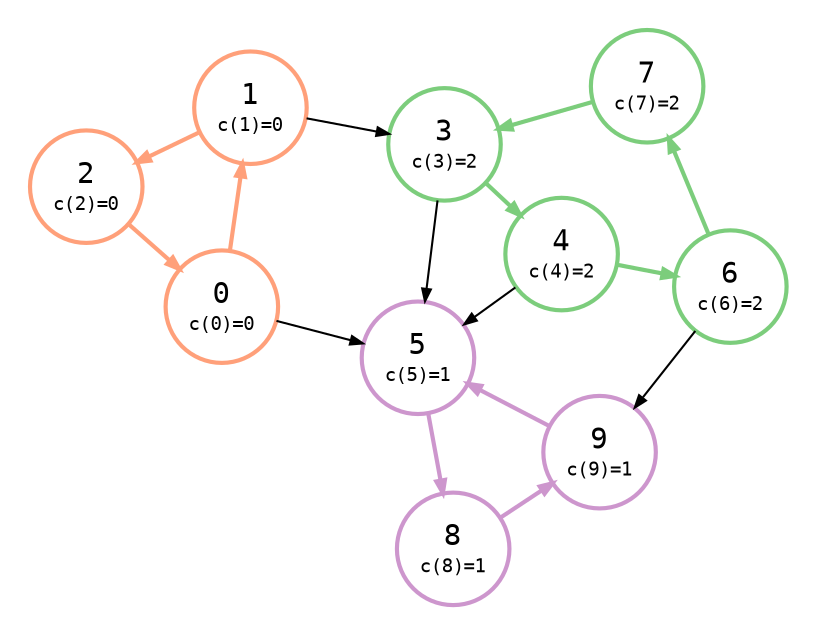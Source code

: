 digraph {
    node [shape=circle; style=bold; fontname="monospace"; fixedsize=true; width="0.75"];
    edge [arrowsize=0.6; fontname="monospace"; fontsize=9];
    layout=neato;
    mode="sgd";
    scale=1.2;
    // normalize=true;
    pad=0.2;
    splines=line

    0 [
        label=<
            <table border="0" cellpadding="1" cellspacing="0">
                <tr>
                    <td>0</td>
                </tr>
                <tr>
                    <td><font point-size="9">c(0)=0</font></td>
                </tr>
            </table>
        >;
        color=lightsalmon;
    ];

    1 [
        label=<
            <table border="0" cellpadding="1" cellspacing="0">
                <tr>
                    <td>1</td>
                </tr>
                <tr>
                    <td><font point-size="9">c(1)=0</font></td>
                </tr>
            </table>
        >;
        color=lightsalmon;
    ];

    2 [
        label=<
            <table border="0" cellpadding="1" cellspacing="0">
                <tr>
                    <td>2</td>
                </tr>
                <tr>
                    <td><font point-size="9">c(2)=0</font></td>
                </tr>
            </table>
        >;
        color=lightsalmon;
    ];

    3 [
        label=<
            <table border="0" cellpadding="1" cellspacing="0">
                <tr>
                    <td>3</td>
                </tr>
                <tr>
                    <td><font point-size="9">c(3)=2</font></td>
                </tr>
            </table>
        >;
        color=palegreen3;
    ];

    4 [
        label=<
            <table border="0" cellpadding="1" cellspacing="0">
                <tr>
                    <td>4</td>
                </tr>
                <tr>
                    <td><font point-size="9">c(4)=2</font></td>
                </tr>
            </table>
        >;
        color=palegreen3;
    ];

    5 [
        label=<
            <table border="0" cellpadding="1" cellspacing="0">
                <tr>
                    <td>5</td>
                </tr>
                <tr>
                    <td><font point-size="9">c(5)=1</font></td>
                </tr>
            </table>
        >;
        color=plum3;
    ];

    6 [
        label=<
            <table border="0" cellpadding="1" cellspacing="0">
                <tr>
                    <td>6</td>
                </tr>
                <tr>
                    <td><font point-size="9">c(6)=2</font></td>
                </tr>
            </table>
        >;
        color=palegreen3;
    ];

    7 [
        label=<
            <table border="0" cellpadding="1" cellspacing="0">
                <tr>
                    <td>7</td>
                </tr>
                <tr>
                    <td><font point-size="9">c(7)=2</font></td>
                </tr>
            </table>
        >;
        color=palegreen3;
    ];

    8 [
        label=<
            <table border="0" cellpadding="1" cellspacing="0">
                <tr>
                    <td>8</td>
                </tr>
                <tr>
                    <td><font point-size="9">c(8)=1</font></td>
                </tr>
            </table>
        >;
        color=plum3;
    ];

    9 [
        label=<
            <table border="0" cellpadding="1" cellspacing="0">
                <tr>
                    <td>9</td>
                </tr>
                <tr>
                    <td><font point-size="9">c(9)=1</font></td>
                </tr>
            </table>
        >;
        color=plum3;
    ];


    0 -> 1 [color=lightsalmon; style=bold];
    1 -> 2 [color=lightsalmon; style=bold];
    1 -> 3 [color="#bbb"];
    2 -> 0 [color=lightsalmon; style=bold];
    3 -> 4 [color=palegreen3; style=bold];
    3 -> 5 [color="#bbb"];
    4 -> 5 [color="#bbb"];
    4 -> 6 [color=palegreen3; style=bold];
    6 -> 7 [color=palegreen3; style=bold];
    7 -> 3 [color=palegreen3; style=bold];
    5 -> 8 [color=plum3; style=bold];
    8 -> 9 [color=plum3; style=bold];
    9 -> 5 [color=plum3; style=bold];
    0 -> 5 [color="#bbb"];
    6 -> 9 [color="#bbb"];
}